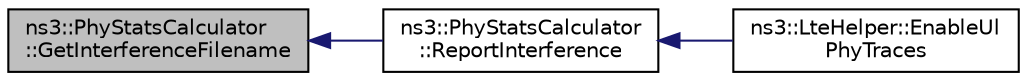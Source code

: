 digraph "ns3::PhyStatsCalculator::GetInterferenceFilename"
{
  edge [fontname="Helvetica",fontsize="10",labelfontname="Helvetica",labelfontsize="10"];
  node [fontname="Helvetica",fontsize="10",shape=record];
  rankdir="LR";
  Node1 [label="ns3::PhyStatsCalculator\l::GetInterferenceFilename",height=0.2,width=0.4,color="black", fillcolor="grey75", style="filled", fontcolor="black"];
  Node1 -> Node2 [dir="back",color="midnightblue",fontsize="10",style="solid"];
  Node2 [label="ns3::PhyStatsCalculator\l::ReportInterference",height=0.2,width=0.4,color="black", fillcolor="white", style="filled",URL="$de/d00/classns3_1_1PhyStatsCalculator.html#aed49d3eb68d3322e3f8fd94f884a4d9f"];
  Node2 -> Node3 [dir="back",color="midnightblue",fontsize="10",style="solid"];
  Node3 [label="ns3::LteHelper::EnableUl\lPhyTraces",height=0.2,width=0.4,color="black", fillcolor="white", style="filled",URL="$d6/d63/classns3_1_1LteHelper.html#a054448bb5bd549f61462fc124578049c"];
}
